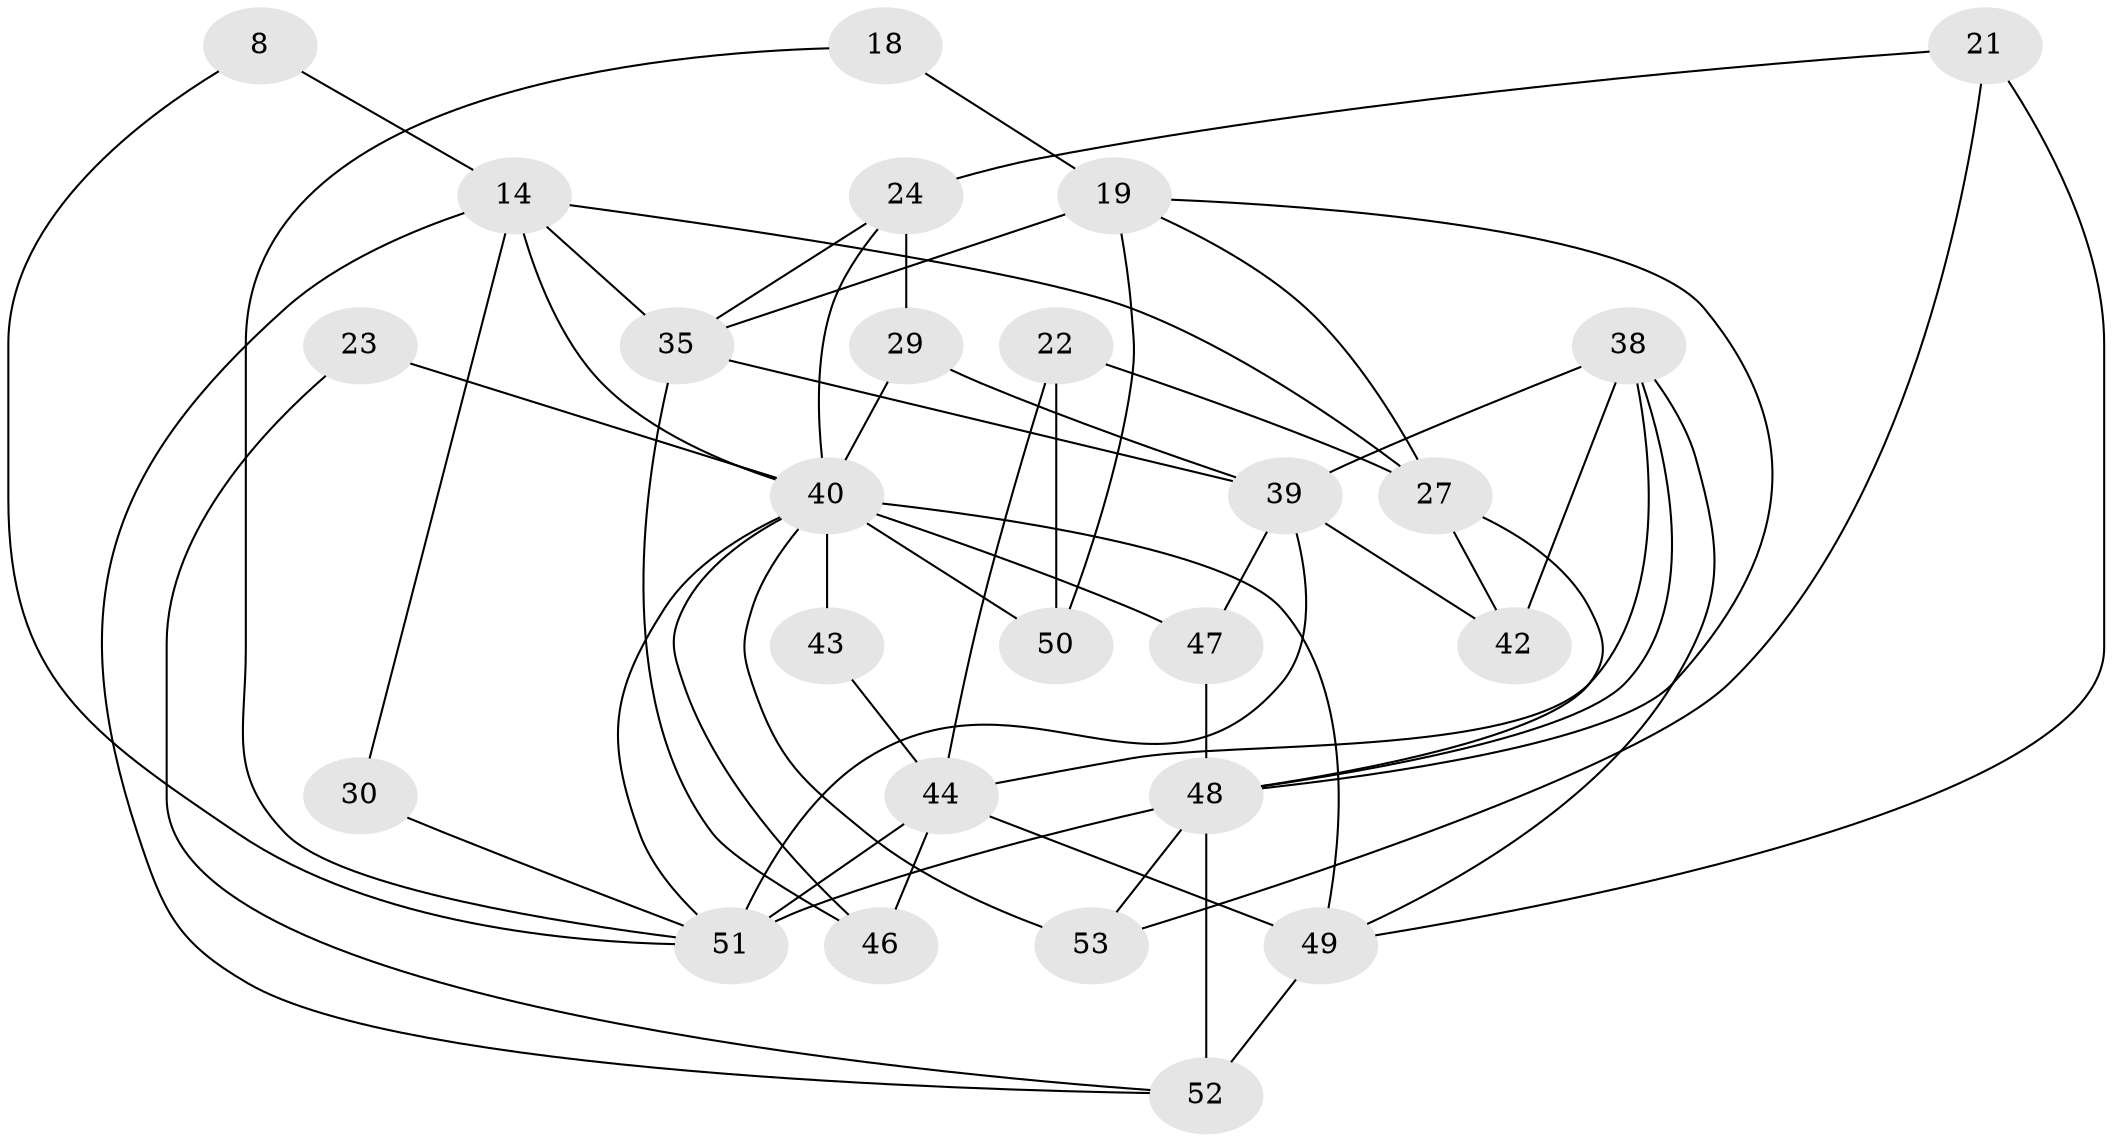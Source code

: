 // original degree distribution, {5: 0.1509433962264151, 4: 0.20754716981132076, 3: 0.39622641509433965, 2: 0.09433962264150944, 6: 0.07547169811320754, 7: 0.03773584905660377, 8: 0.018867924528301886, 9: 0.018867924528301886}
// Generated by graph-tools (version 1.1) at 2025/53/03/04/25 21:53:22]
// undirected, 26 vertices, 55 edges
graph export_dot {
graph [start="1"]
  node [color=gray90,style=filled];
  8;
  14;
  18;
  19 [super="+1"];
  21;
  22;
  23;
  24 [super="+4"];
  27;
  29;
  30;
  35;
  38 [super="+32+28"];
  39 [super="+2+26"];
  40 [super="+7+36"];
  42 [super="+33"];
  43;
  44 [super="+15"];
  46;
  47 [super="+34"];
  48 [super="+9+20"];
  49 [super="+6+25"];
  50 [super="+41"];
  51 [super="+5+13+37"];
  52 [super="+45"];
  53;
  8 -- 14;
  8 -- 51;
  14 -- 27;
  14 -- 40;
  14 -- 30;
  14 -- 35;
  14 -- 52;
  18 -- 51;
  18 -- 19;
  19 -- 35 [weight=2];
  19 -- 27;
  19 -- 48;
  19 -- 50;
  21 -- 53;
  21 -- 49;
  21 -- 24;
  22 -- 44;
  22 -- 27;
  22 -- 50;
  23 -- 40;
  23 -- 52;
  24 -- 29 [weight=2];
  24 -- 35;
  24 -- 40;
  27 -- 48 [weight=2];
  27 -- 42;
  29 -- 40;
  29 -- 39;
  30 -- 51;
  35 -- 46;
  35 -- 39;
  38 -- 49 [weight=2];
  38 -- 42;
  38 -- 44;
  38 -- 39 [weight=2];
  38 -- 48;
  39 -- 51 [weight=2];
  39 -- 42 [weight=2];
  39 -- 47;
  40 -- 47 [weight=2];
  40 -- 46;
  40 -- 50 [weight=3];
  40 -- 43;
  40 -- 49;
  40 -- 51 [weight=2];
  40 -- 53;
  43 -- 44 [weight=2];
  44 -- 46;
  44 -- 51 [weight=5];
  44 -- 49 [weight=3];
  47 -- 48 [weight=2];
  48 -- 51 [weight=3];
  48 -- 52;
  48 -- 53;
  49 -- 52 [weight=2];
}
